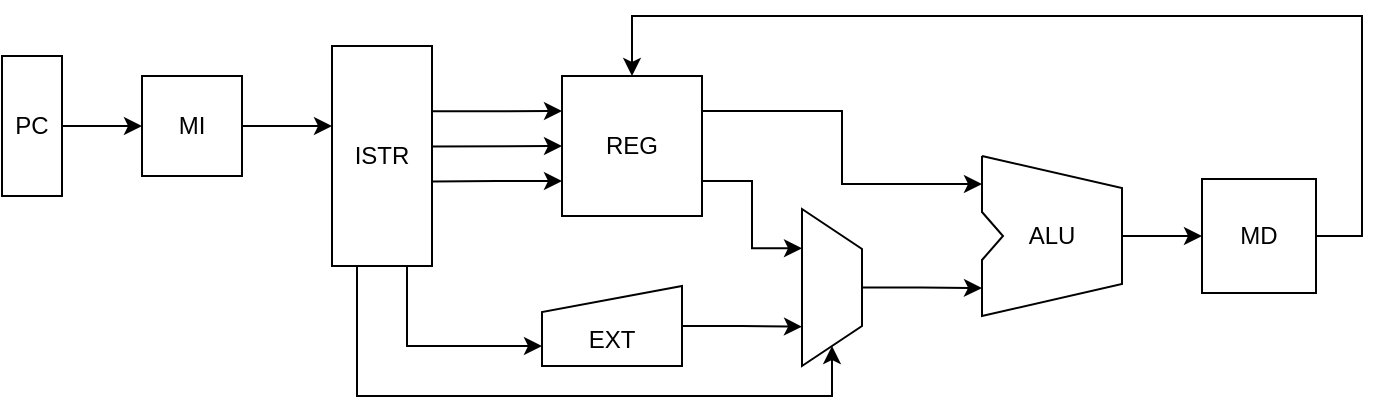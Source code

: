 <mxfile>
    <diagram id="3HhulKD6WrPXLrxBYL3U" name="Pagina-1">
        <mxGraphModel dx="938" dy="3010" grid="1" gridSize="10" guides="1" tooltips="1" connect="1" arrows="1" fold="1" page="1" pageScale="1" pageWidth="827" pageHeight="1169" math="0" shadow="0">
            <root>
                <mxCell id="0"/>
                <mxCell id="1" parent="0"/>
                <mxCell id="2" style="edgeStyle=orthogonalEdgeStyle;rounded=0;html=1;exitX=0.5;exitY=0;exitDx=0;exitDy=0;entryX=0;entryY=0.5;entryDx=0;entryDy=0;startArrow=none;startFill=0;endArrow=classic;endFill=1;fontSize=12;" edge="1" parent="1" source="3" target="5">
                    <mxGeometry relative="1" as="geometry"/>
                </mxCell>
                <mxCell id="3" value="PC" style="rounded=0;whiteSpace=wrap;html=1;direction=south;fontSize=12;" vertex="1" parent="1">
                    <mxGeometry x="40" y="-2220" width="30" height="70" as="geometry"/>
                </mxCell>
                <mxCell id="4" style="edgeStyle=none;rounded=0;html=1;exitX=1;exitY=0.5;exitDx=0;exitDy=0;entryX=0.364;entryY=1;entryDx=0;entryDy=0;sourcePerimeterSpacing=-2;targetPerimeterSpacing=2;entryPerimeter=0;fontSize=12;" edge="1" parent="1" source="5" target="13">
                    <mxGeometry relative="1" as="geometry"/>
                </mxCell>
                <mxCell id="5" value="MI" style="whiteSpace=wrap;html=1;aspect=fixed;fontSize=12;" vertex="1" parent="1">
                    <mxGeometry x="110" y="-2210" width="50" height="50" as="geometry"/>
                </mxCell>
                <mxCell id="6" style="edgeStyle=orthogonalEdgeStyle;html=1;exitX=1;exitY=0.25;exitDx=0;exitDy=0;entryX=0;entryY=0.175;entryDx=0;entryDy=0;entryPerimeter=0;rounded=0;fontSize=12;" edge="1" parent="1" source="7" target="15">
                    <mxGeometry relative="1" as="geometry">
                        <mxPoint x="430" y="-2175" as="targetPoint"/>
                    </mxGeometry>
                </mxCell>
                <mxCell id="19" style="edgeStyle=orthogonalEdgeStyle;html=1;exitX=1;exitY=0.75;exitDx=0;exitDy=0;entryX=0.25;entryY=1;entryDx=0;entryDy=0;rounded=0;" edge="1" parent="1" source="7" target="22">
                    <mxGeometry relative="1" as="geometry">
                        <mxPoint x="430" y="-2109.75" as="targetPoint"/>
                    </mxGeometry>
                </mxCell>
                <mxCell id="25" style="edgeStyle=orthogonalEdgeStyle;rounded=0;html=1;exitX=0;exitY=0.75;exitDx=0;exitDy=0;entryX=0.616;entryY=-0.007;entryDx=0;entryDy=0;entryPerimeter=0;startArrow=classic;startFill=1;endArrow=none;endFill=0;" edge="1" parent="1" source="7" target="13">
                    <mxGeometry relative="1" as="geometry"/>
                </mxCell>
                <mxCell id="7" value="REG" style="whiteSpace=wrap;html=1;aspect=fixed;fontSize=12;" vertex="1" parent="1">
                    <mxGeometry x="320" y="-2210" width="70" height="70" as="geometry"/>
                </mxCell>
                <mxCell id="8" style="edgeStyle=orthogonalEdgeStyle;html=1;exitX=1;exitY=0.5;exitDx=0;exitDy=0;entryX=0.75;entryY=1;entryDx=0;entryDy=0;rounded=0;fontSize=12;" edge="1" parent="1" source="9" target="22">
                    <mxGeometry relative="1" as="geometry">
                        <mxPoint x="430" y="-2075.25" as="targetPoint"/>
                    </mxGeometry>
                </mxCell>
                <mxCell id="9" value="EXT" style="shape=manualInput;whiteSpace=wrap;html=1;size=13;verticalAlign=middle;labelPosition=center;verticalLabelPosition=middle;align=center;spacingBottom=-5;spacingTop=9;fontSize=12;" vertex="1" parent="1">
                    <mxGeometry x="310" y="-2105" width="70" height="40" as="geometry"/>
                </mxCell>
                <mxCell id="10" style="edgeStyle=none;rounded=0;html=1;exitX=0.297;exitY=0.004;exitDx=0;exitDy=0;entryX=0;entryY=0.25;entryDx=0;entryDy=0;sourcePerimeterSpacing=-2;targetPerimeterSpacing=2;exitPerimeter=0;fontSize=12;" edge="1" parent="1" source="13" target="7">
                    <mxGeometry relative="1" as="geometry"/>
                </mxCell>
                <mxCell id="11" style="edgeStyle=none;rounded=0;html=1;exitX=0.457;exitY=0.015;exitDx=0;exitDy=0;sourcePerimeterSpacing=-2;targetPerimeterSpacing=2;exitPerimeter=0;entryX=0;entryY=0.5;entryDx=0;entryDy=0;fontSize=12;" edge="1" parent="1" source="13" target="7">
                    <mxGeometry relative="1" as="geometry">
                        <mxPoint x="230" y="-2175" as="targetPoint"/>
                        <Array as="points"/>
                    </mxGeometry>
                </mxCell>
                <mxCell id="26" style="edgeStyle=orthogonalEdgeStyle;rounded=0;html=1;exitX=1;exitY=0.25;exitDx=0;exitDy=0;entryX=0;entryY=0.75;entryDx=0;entryDy=0;startArrow=none;startFill=0;endArrow=classic;endFill=1;" edge="1" parent="1" source="13" target="9">
                    <mxGeometry relative="1" as="geometry"/>
                </mxCell>
                <mxCell id="27" style="edgeStyle=orthogonalEdgeStyle;rounded=0;html=1;exitX=1;exitY=0.75;exitDx=0;exitDy=0;entryX=1;entryY=0.5;entryDx=0;entryDy=0;startArrow=none;startFill=0;endArrow=classic;endFill=1;" edge="1" parent="1" source="13" target="22">
                    <mxGeometry relative="1" as="geometry">
                        <Array as="points">
                            <mxPoint x="218" y="-2050"/>
                            <mxPoint x="455" y="-2050"/>
                        </Array>
                    </mxGeometry>
                </mxCell>
                <mxCell id="13" value="ISTR" style="rounded=0;whiteSpace=wrap;html=1;direction=south;fontSize=12;" vertex="1" parent="1">
                    <mxGeometry x="205" y="-2225" width="50" height="110" as="geometry"/>
                </mxCell>
                <mxCell id="14" style="edgeStyle=orthogonalEdgeStyle;rounded=0;html=1;exitX=1;exitY=0.5;exitDx=0;exitDy=0;exitPerimeter=0;startArrow=none;startFill=0;endArrow=classic;endFill=1;entryX=0;entryY=0.5;entryDx=0;entryDy=0;fontSize=12;" edge="1" parent="1" source="15" target="17">
                    <mxGeometry relative="1" as="geometry">
                        <mxPoint x="560" y="-2114.8" as="targetPoint"/>
                    </mxGeometry>
                </mxCell>
                <mxCell id="15" value="ALU" style="shape=stencil(rZTdDoIgGIavhtOmMKvTRnXUaRdAislUcEh/dx+CtvzBFbU5t+995eEFPgEI1xmpKIABJyUFaAsg3ByO+q2lm63DILB1NqhJXdFYWfFKJCOnglqnVlLk9MYS1Y5hPKOSqcZFOxBs9DfNg/CJxPlZigtPekZnV6QhjIzOLsW1yX63k7SxHr0KwP0MoGD8DfBaWYv4B2PtwegTXkR/xDLyWEjUQ0Q/h0AeIb44UoS1PuoXozqaDOFUSDrTfSkrCtvKM7M6WnQ6Tuc5qWaYIxbCseBc/3JM8HoSq31NJowr5xYuwtXsOXwGWUMPSDiAOBBmC8YrNbK9rYzwBA==);whiteSpace=wrap;html=1;fontSize=12;" vertex="1" parent="1">
                    <mxGeometry x="530" y="-2170" width="70" height="80" as="geometry"/>
                </mxCell>
                <mxCell id="16" style="edgeStyle=orthogonalEdgeStyle;rounded=0;html=1;exitX=1;exitY=0.5;exitDx=0;exitDy=0;entryX=0.5;entryY=0;entryDx=0;entryDy=0;fontSize=12;" edge="1" parent="1" source="17" target="7">
                    <mxGeometry relative="1" as="geometry">
                        <Array as="points">
                            <mxPoint x="720" y="-2130"/>
                            <mxPoint x="720" y="-2240"/>
                            <mxPoint x="355" y="-2240"/>
                        </Array>
                    </mxGeometry>
                </mxCell>
                <mxCell id="17" value="MD" style="whiteSpace=wrap;html=1;aspect=fixed;fontSize=12;" vertex="1" parent="1">
                    <mxGeometry x="640" y="-2158.5" width="57" height="57" as="geometry"/>
                </mxCell>
                <mxCell id="23" style="edgeStyle=orthogonalEdgeStyle;rounded=0;html=1;exitX=0.5;exitY=0;exitDx=0;exitDy=0;entryX=0;entryY=0.825;entryDx=0;entryDy=0;entryPerimeter=0;" edge="1" parent="1" source="22" target="15">
                    <mxGeometry relative="1" as="geometry"/>
                </mxCell>
                <mxCell id="22" value="" style="shape=trapezoid;perimeter=trapezoidPerimeter;whiteSpace=wrap;html=1;fixedSize=1;direction=south;" vertex="1" parent="1">
                    <mxGeometry x="440" y="-2143.5" width="30" height="78.5" as="geometry"/>
                </mxCell>
            </root>
        </mxGraphModel>
    </diagram>
</mxfile>